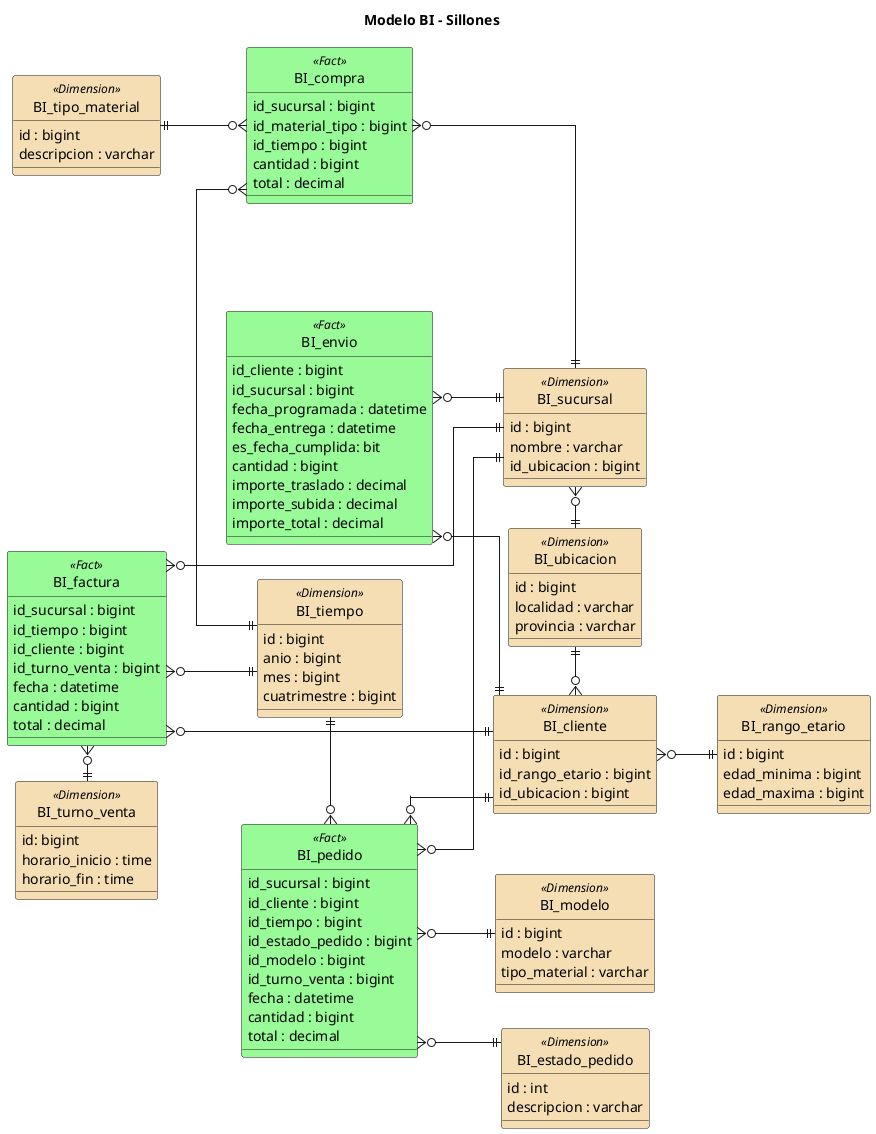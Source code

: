@startuml Modelo BI - Sillones
skinparam linetype ortho
hide circle
skinparam shadowing false
title Modelo BI - Sillones
left to right direction

skinparam class {
  BackgroundColor<<Fact>> PaleGreen
  BackgroundColor<<Dimension>> Wheat
}

' Hechos
entity BI_factura <<Fact>> {
    id_sucursal : bigint
    id_tiempo : bigint
    id_cliente : bigint
    id_turno_venta : bigint
    fecha : datetime
    cantidad : bigint
    total : decimal
}
entity BI_pedido <<Fact>> {
    id_sucursal : bigint
    id_cliente : bigint
    id_tiempo : bigint
    id_estado_pedido : bigint
    id_modelo : bigint
    id_turno_venta : bigint
    fecha : datetime
    cantidad : bigint
    total : decimal
}

entity BI_compra <<Fact>> {
    id_sucursal : bigint
    id_material_tipo : bigint
    id_tiempo : bigint
    cantidad : bigint
    total : decimal
}

entity BI_envio <<Fact>> {
    id_cliente : bigint
    id_sucursal : bigint
    fecha_programada : datetime
    fecha_entrega : datetime
    es_fecha_cumplida: bit
    cantidad : bigint
    importe_traslado : decimal
    importe_subida : decimal
    importe_total : decimal
}

' Dimensiones
entity BI_tiempo <<Dimension>> {
    id : bigint
    anio : bigint
    mes : bigint
    cuatrimestre : bigint
}

entity BI_ubicacion <<Dimension>> {
    id : bigint
    localidad : varchar
    provincia : varchar
}

entity BI_sucursal <<Dimension>> {
    id : bigint
    nombre : varchar
    id_ubicacion : bigint
}

entity BI_modelo <<Dimension>> {
    id : bigint
    modelo : varchar
    tipo_material : varchar
}

entity BI_rango_etario <<Dimension>> {
    id : bigint
    edad_minima : bigint
    edad_maxima : bigint
}

entity BI_turno_venta <<Dimension>> {
    id: bigint
    horario_inicio : time
    horario_fin : time
}

entity BI_estado_pedido <<Dimension>> {
    id : int
    descripcion : varchar
}

entity BI_tipo_material <<Dimension>> {
    id : bigint
    descripcion : varchar
}

entity BI_cliente <<Dimension>> {
    id : bigint
    id_rango_etario : bigint
    id_ubicacion : bigint
}

' Relaciones
BI_envio }o--|| BI_cliente
BI_envio }o--|| BI_sucursal

BI_factura }o--|| BI_sucursal
BI_factura }o--|| BI_tiempo
BI_factura }o--|| BI_cliente
BI_factura }o-right-|| BI_turno_venta

BI_pedido }o--|| BI_sucursal
BI_pedido }o--|| BI_cliente
BI_pedido }o-left-|| BI_tiempo
BI_pedido }o--|| BI_estado_pedido
BI_pedido }o--|| BI_modelo

BI_compra }o-down-|| BI_sucursal
BI_compra }o-up-|| BI_tipo_material
BI_compra }o-right-|| BI_tiempo

BI_cliente }o--|| BI_rango_etario

BI_ubicacion ||-left-o{ BI_sucursal
BI_ubicacion ||-right-o{ BI_cliente

@enduml
